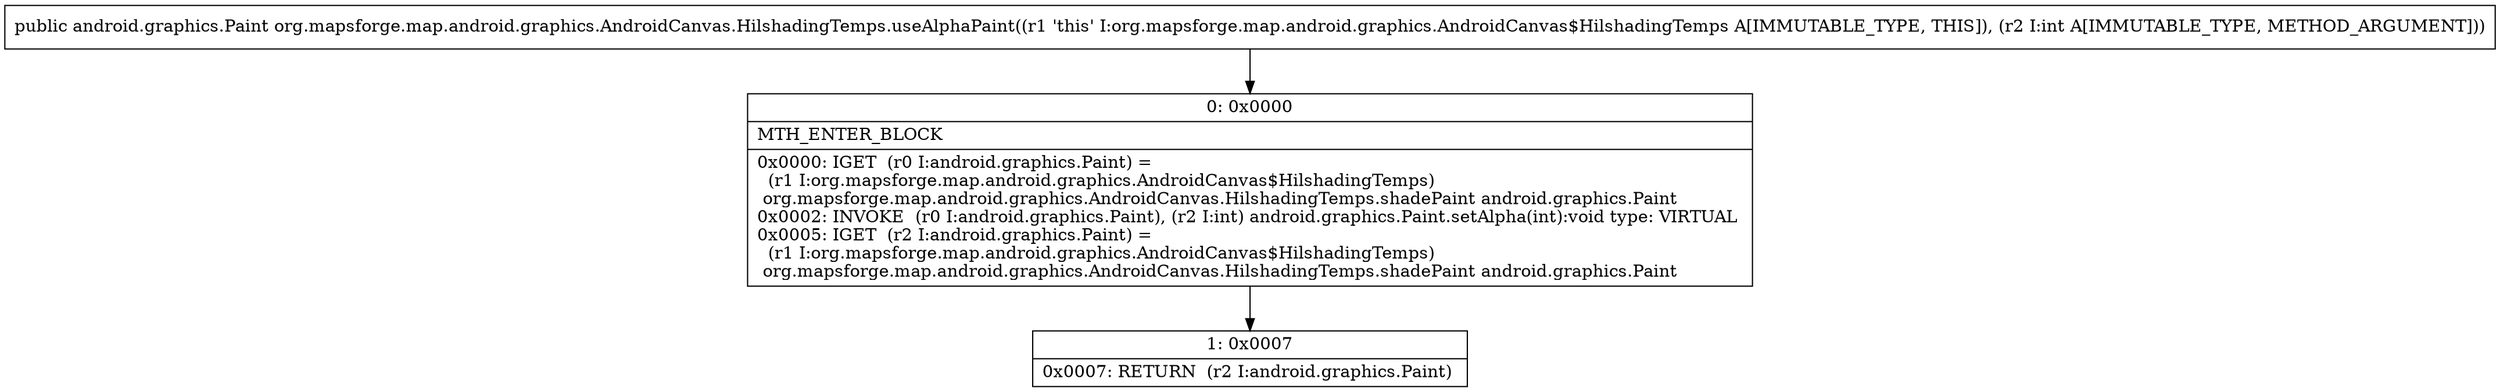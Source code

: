 digraph "CFG fororg.mapsforge.map.android.graphics.AndroidCanvas.HilshadingTemps.useAlphaPaint(I)Landroid\/graphics\/Paint;" {
Node_0 [shape=record,label="{0\:\ 0x0000|MTH_ENTER_BLOCK\l|0x0000: IGET  (r0 I:android.graphics.Paint) = \l  (r1 I:org.mapsforge.map.android.graphics.AndroidCanvas$HilshadingTemps)\l org.mapsforge.map.android.graphics.AndroidCanvas.HilshadingTemps.shadePaint android.graphics.Paint \l0x0002: INVOKE  (r0 I:android.graphics.Paint), (r2 I:int) android.graphics.Paint.setAlpha(int):void type: VIRTUAL \l0x0005: IGET  (r2 I:android.graphics.Paint) = \l  (r1 I:org.mapsforge.map.android.graphics.AndroidCanvas$HilshadingTemps)\l org.mapsforge.map.android.graphics.AndroidCanvas.HilshadingTemps.shadePaint android.graphics.Paint \l}"];
Node_1 [shape=record,label="{1\:\ 0x0007|0x0007: RETURN  (r2 I:android.graphics.Paint) \l}"];
MethodNode[shape=record,label="{public android.graphics.Paint org.mapsforge.map.android.graphics.AndroidCanvas.HilshadingTemps.useAlphaPaint((r1 'this' I:org.mapsforge.map.android.graphics.AndroidCanvas$HilshadingTemps A[IMMUTABLE_TYPE, THIS]), (r2 I:int A[IMMUTABLE_TYPE, METHOD_ARGUMENT])) }"];
MethodNode -> Node_0;
Node_0 -> Node_1;
}

